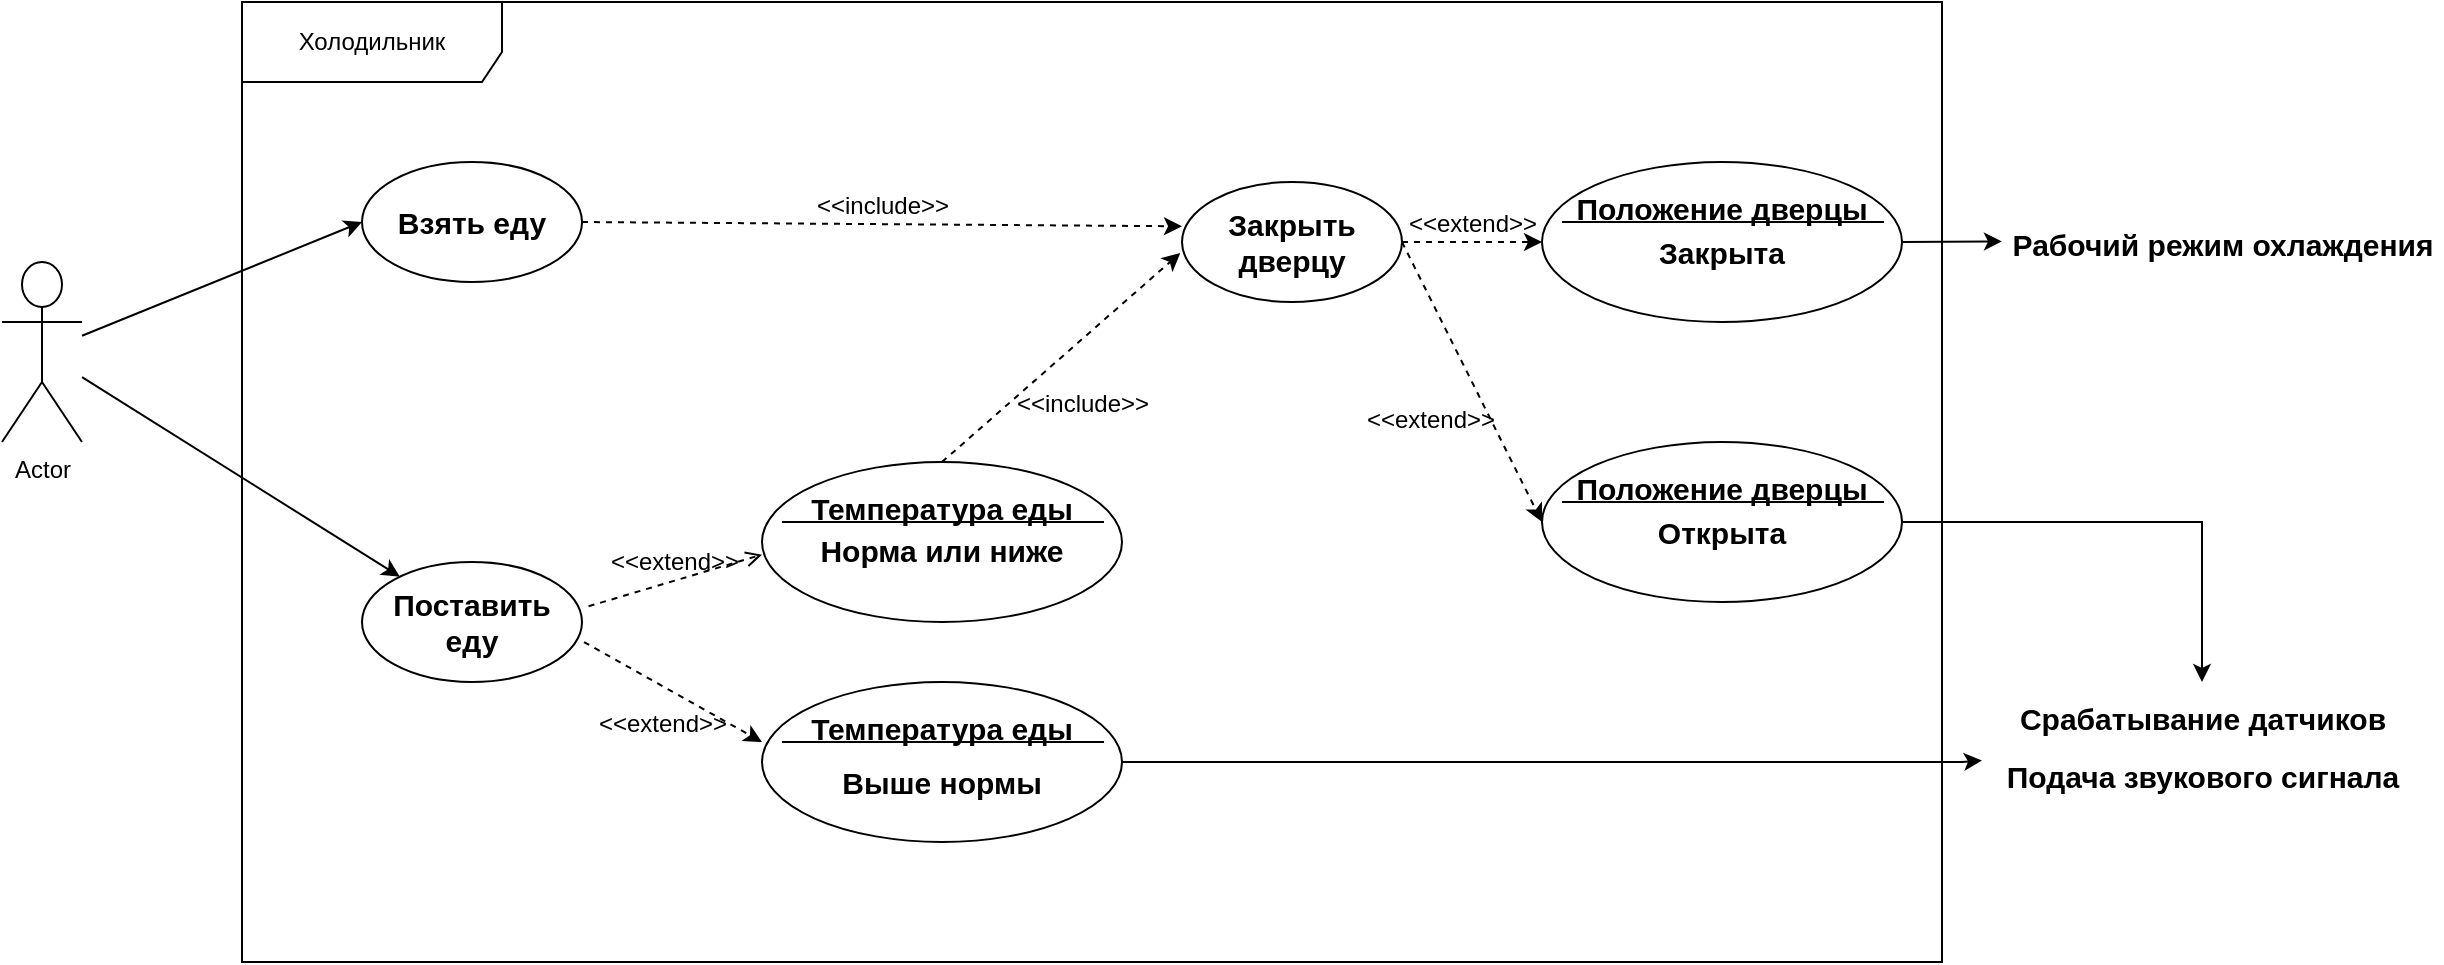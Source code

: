 <mxfile version="24.2.3" type="device">
  <diagram name="Страница — 1" id="9CHxYlT7f6fjbmkqWS6c">
    <mxGraphModel dx="2022" dy="622" grid="1" gridSize="10" guides="1" tooltips="1" connect="1" arrows="1" fold="1" page="1" pageScale="1" pageWidth="827" pageHeight="1169" math="0" shadow="0">
      <root>
        <mxCell id="0" />
        <mxCell id="1" parent="0" />
        <mxCell id="AEjTyu3hj82j_njm7Lgx-1" value="Холодильник" style="shape=umlFrame;whiteSpace=wrap;html=1;pointerEvents=0;width=130;height=40;" vertex="1" parent="1">
          <mxGeometry x="100" y="170" width="850" height="480" as="geometry" />
        </mxCell>
        <mxCell id="AEjTyu3hj82j_njm7Lgx-8" style="rounded=1;orthogonalLoop=1;jettySize=auto;html=1;entryX=0;entryY=0.5;entryDx=0;entryDy=0;" edge="1" parent="1" source="AEjTyu3hj82j_njm7Lgx-2" target="AEjTyu3hj82j_njm7Lgx-7">
          <mxGeometry relative="1" as="geometry" />
        </mxCell>
        <mxCell id="AEjTyu3hj82j_njm7Lgx-10" style="rounded=0;orthogonalLoop=1;jettySize=auto;html=1;" edge="1" parent="1" source="AEjTyu3hj82j_njm7Lgx-2" target="AEjTyu3hj82j_njm7Lgx-9">
          <mxGeometry relative="1" as="geometry" />
        </mxCell>
        <mxCell id="AEjTyu3hj82j_njm7Lgx-2" value="Actor" style="shape=umlActor;verticalLabelPosition=bottom;verticalAlign=top;html=1;" vertex="1" parent="1">
          <mxGeometry x="-20" y="300" width="40" height="90" as="geometry" />
        </mxCell>
        <mxCell id="AEjTyu3hj82j_njm7Lgx-7" value="&lt;b&gt;&lt;font style=&quot;font-size: 15px;&quot;&gt;Взять еду&lt;/font&gt;&lt;/b&gt;" style="ellipse;whiteSpace=wrap;html=1;" vertex="1" parent="1">
          <mxGeometry x="160" y="250" width="110" height="60" as="geometry" />
        </mxCell>
        <mxCell id="AEjTyu3hj82j_njm7Lgx-9" value="&lt;b&gt;&lt;font style=&quot;font-size: 15px;&quot;&gt;Поставить еду&lt;/font&gt;&lt;/b&gt;" style="ellipse;whiteSpace=wrap;html=1;" vertex="1" parent="1">
          <mxGeometry x="160" y="450" width="110" height="60" as="geometry" />
        </mxCell>
        <mxCell id="AEjTyu3hj82j_njm7Lgx-12" value="" style="shape=ellipse;container=1;horizontal=1;horizontalStack=0;resizeParent=1;resizeParentMax=0;resizeLast=0;html=1;dashed=0;collapsible=0;" vertex="1" parent="1">
          <mxGeometry x="360" y="510" width="180" height="80" as="geometry" />
        </mxCell>
        <mxCell id="AEjTyu3hj82j_njm7Lgx-13" value="Температура еды" style="html=1;strokeColor=none;fillColor=none;align=center;verticalAlign=middle;rotatable=0;whiteSpace=wrap;fontSize=15;fontStyle=1" vertex="1" parent="AEjTyu3hj82j_njm7Lgx-12">
          <mxGeometry y="13.333" width="180" height="20" as="geometry" />
        </mxCell>
        <mxCell id="AEjTyu3hj82j_njm7Lgx-14" value="" style="line;strokeWidth=1;fillColor=none;rotatable=0;labelPosition=right;points=[];portConstraint=eastwest;dashed=0;resizeWidth=1;" vertex="1" parent="AEjTyu3hj82j_njm7Lgx-12">
          <mxGeometry x="10" y="26.667" width="161" height="6.667" as="geometry" />
        </mxCell>
        <mxCell id="AEjTyu3hj82j_njm7Lgx-15" value="Выше нормы" style="text;html=1;align=center;verticalAlign=middle;rotatable=0;fillColor=none;strokeColor=none;whiteSpace=wrap;fontSize=15;fontStyle=1" vertex="1" parent="AEjTyu3hj82j_njm7Lgx-12">
          <mxGeometry y="40" width="180" height="20" as="geometry" />
        </mxCell>
        <mxCell id="AEjTyu3hj82j_njm7Lgx-19" value="&amp;lt;&amp;lt;extend&amp;gt;&amp;gt;" style="html=1;verticalAlign=bottom;labelBackgroundColor=none;endArrow=classic;endFill=1;dashed=1;rounded=0;exitX=1.009;exitY=0.667;exitDx=0;exitDy=0;exitPerimeter=0;fontSize=12;" edge="1" parent="1" source="AEjTyu3hj82j_njm7Lgx-9">
          <mxGeometry x="0.143" y="-24" width="160" relative="1" as="geometry">
            <mxPoint x="200" y="540" as="sourcePoint" />
            <mxPoint x="360" y="540" as="targetPoint" />
            <mxPoint as="offset" />
          </mxGeometry>
        </mxCell>
        <mxCell id="AEjTyu3hj82j_njm7Lgx-20" value="" style="shape=ellipse;container=1;horizontal=1;horizontalStack=0;resizeParent=1;resizeParentMax=0;resizeLast=0;html=1;dashed=0;collapsible=0;" vertex="1" parent="1">
          <mxGeometry x="360" y="400" width="180" height="80" as="geometry" />
        </mxCell>
        <mxCell id="AEjTyu3hj82j_njm7Lgx-21" value="Температура еды" style="html=1;strokeColor=none;fillColor=none;align=center;verticalAlign=middle;rotatable=0;whiteSpace=wrap;fontSize=15;fontStyle=1" vertex="1" parent="AEjTyu3hj82j_njm7Lgx-20">
          <mxGeometry y="13.333" width="180" height="20" as="geometry" />
        </mxCell>
        <mxCell id="AEjTyu3hj82j_njm7Lgx-22" value="" style="line;strokeWidth=1;fillColor=none;rotatable=0;labelPosition=right;points=[];portConstraint=eastwest;dashed=0;resizeWidth=1;" vertex="1" parent="AEjTyu3hj82j_njm7Lgx-20">
          <mxGeometry x="10" y="26.667" width="161" height="6.667" as="geometry" />
        </mxCell>
        <mxCell id="AEjTyu3hj82j_njm7Lgx-23" value="Норма или ниже" style="text;html=1;align=center;verticalAlign=middle;rotatable=0;fillColor=none;strokeColor=none;whiteSpace=wrap;fontSize=15;fontStyle=1" vertex="1" parent="AEjTyu3hj82j_njm7Lgx-20">
          <mxGeometry y="40" width="180" height="7" as="geometry" />
        </mxCell>
        <mxCell id="AEjTyu3hj82j_njm7Lgx-24" value="&amp;lt;&amp;lt;extend&amp;gt;&amp;gt;" style="html=1;verticalAlign=bottom;labelBackgroundColor=none;endArrow=open;endFill=0;dashed=1;rounded=0;entryX=0;entryY=0.579;entryDx=0;entryDy=0;entryPerimeter=0;exitX=1.03;exitY=0.369;exitDx=0;exitDy=0;exitPerimeter=0;fontSize=12;" edge="1" parent="1" source="AEjTyu3hj82j_njm7Lgx-9" target="AEjTyu3hj82j_njm7Lgx-20">
          <mxGeometry width="160" relative="1" as="geometry">
            <mxPoint x="280" y="470" as="sourcePoint" />
            <mxPoint x="400" y="500" as="targetPoint" />
          </mxGeometry>
        </mxCell>
        <mxCell id="AEjTyu3hj82j_njm7Lgx-25" value="&lt;b&gt;&lt;font style=&quot;font-size: 15px;&quot;&gt;Закрыть дверцу&lt;/font&gt;&lt;/b&gt;" style="ellipse;whiteSpace=wrap;html=1;" vertex="1" parent="1">
          <mxGeometry x="570" y="260" width="110" height="60" as="geometry" />
        </mxCell>
        <mxCell id="AEjTyu3hj82j_njm7Lgx-26" value="&amp;lt;&amp;lt;include&amp;gt;&amp;gt;" style="html=1;verticalAlign=bottom;labelBackgroundColor=none;endArrow=classic;endFill=1;dashed=1;rounded=0;exitX=1;exitY=0.5;exitDx=0;exitDy=0;entryX=0;entryY=0.369;entryDx=0;entryDy=0;entryPerimeter=0;fontSize=12;" edge="1" parent="1" source="AEjTyu3hj82j_njm7Lgx-7" target="AEjTyu3hj82j_njm7Lgx-25">
          <mxGeometry width="160" relative="1" as="geometry">
            <mxPoint x="280" y="440" as="sourcePoint" />
            <mxPoint x="440" y="440" as="targetPoint" />
          </mxGeometry>
        </mxCell>
        <mxCell id="AEjTyu3hj82j_njm7Lgx-27" value="&amp;lt;&amp;lt;include&amp;gt;&amp;gt;" style="html=1;verticalAlign=bottom;labelBackgroundColor=none;endArrow=classic;endFill=1;dashed=1;rounded=0;exitX=0.5;exitY=0;exitDx=0;exitDy=0;entryX=-0.008;entryY=0.592;entryDx=0;entryDy=0;entryPerimeter=0;fontSize=12;" edge="1" parent="1" source="AEjTyu3hj82j_njm7Lgx-20" target="AEjTyu3hj82j_njm7Lgx-25">
          <mxGeometry x="-0.169" y="-31" width="160" relative="1" as="geometry">
            <mxPoint x="280" y="440" as="sourcePoint" />
            <mxPoint x="440" y="440" as="targetPoint" />
            <mxPoint as="offset" />
          </mxGeometry>
        </mxCell>
        <mxCell id="AEjTyu3hj82j_njm7Lgx-28" value="" style="shape=ellipse;container=1;horizontal=1;horizontalStack=0;resizeParent=1;resizeParentMax=0;resizeLast=0;html=1;dashed=0;collapsible=0;" vertex="1" parent="1">
          <mxGeometry x="750" y="390" width="180" height="80" as="geometry" />
        </mxCell>
        <mxCell id="AEjTyu3hj82j_njm7Lgx-29" value="Положение дверцы" style="html=1;strokeColor=none;fillColor=none;align=center;verticalAlign=middle;rotatable=0;whiteSpace=wrap;fontSize=15;fontStyle=1" vertex="1" parent="AEjTyu3hj82j_njm7Lgx-28">
          <mxGeometry y="13.333" width="180" height="20" as="geometry" />
        </mxCell>
        <mxCell id="AEjTyu3hj82j_njm7Lgx-30" value="" style="line;strokeWidth=1;fillColor=none;rotatable=0;labelPosition=right;points=[];portConstraint=eastwest;dashed=0;resizeWidth=1;" vertex="1" parent="AEjTyu3hj82j_njm7Lgx-28">
          <mxGeometry x="10" y="26.667" width="161" height="6.667" as="geometry" />
        </mxCell>
        <mxCell id="AEjTyu3hj82j_njm7Lgx-31" value="Открыта" style="text;html=1;align=center;verticalAlign=middle;rotatable=0;fillColor=none;strokeColor=none;whiteSpace=wrap;fontSize=15;fontStyle=1" vertex="1" parent="AEjTyu3hj82j_njm7Lgx-28">
          <mxGeometry y="40" width="180" height="10" as="geometry" />
        </mxCell>
        <mxCell id="AEjTyu3hj82j_njm7Lgx-32" value="" style="shape=ellipse;container=1;horizontal=1;horizontalStack=0;resizeParent=1;resizeParentMax=0;resizeLast=0;html=1;dashed=0;collapsible=0;" vertex="1" parent="1">
          <mxGeometry x="750" y="250" width="180" height="80" as="geometry" />
        </mxCell>
        <mxCell id="AEjTyu3hj82j_njm7Lgx-33" value="Положение дверцы" style="html=1;strokeColor=none;fillColor=none;align=center;verticalAlign=middle;rotatable=0;whiteSpace=wrap;fontSize=15;fontStyle=1" vertex="1" parent="AEjTyu3hj82j_njm7Lgx-32">
          <mxGeometry y="13.333" width="180" height="20" as="geometry" />
        </mxCell>
        <mxCell id="AEjTyu3hj82j_njm7Lgx-34" value="" style="line;strokeWidth=1;fillColor=none;rotatable=0;labelPosition=right;points=[];portConstraint=eastwest;dashed=0;resizeWidth=1;" vertex="1" parent="AEjTyu3hj82j_njm7Lgx-32">
          <mxGeometry x="10" y="26.667" width="161" height="6.667" as="geometry" />
        </mxCell>
        <mxCell id="AEjTyu3hj82j_njm7Lgx-35" value="Закрыта" style="text;html=1;align=center;verticalAlign=middle;rotatable=0;fillColor=none;strokeColor=none;whiteSpace=wrap;fontSize=15;fontStyle=1" vertex="1" parent="AEjTyu3hj82j_njm7Lgx-32">
          <mxGeometry y="40" width="180" height="10" as="geometry" />
        </mxCell>
        <mxCell id="AEjTyu3hj82j_njm7Lgx-36" value="&amp;lt;&amp;lt;extend&amp;gt;&amp;gt;" style="html=1;verticalAlign=bottom;labelBackgroundColor=none;endArrow=classic;endFill=1;dashed=1;rounded=0;exitX=1;exitY=0.5;exitDx=0;exitDy=0;entryX=0;entryY=0;entryDx=0;entryDy=0;fontSize=12;" edge="1" parent="1" source="AEjTyu3hj82j_njm7Lgx-25" target="AEjTyu3hj82j_njm7Lgx-35">
          <mxGeometry width="160" relative="1" as="geometry">
            <mxPoint x="430" y="440" as="sourcePoint" />
            <mxPoint x="590" y="440" as="targetPoint" />
          </mxGeometry>
        </mxCell>
        <mxCell id="AEjTyu3hj82j_njm7Lgx-37" value="&amp;lt;&amp;lt;extend&amp;gt;&amp;gt;" style="html=1;verticalAlign=bottom;labelBackgroundColor=none;endArrow=classic;endFill=1;dashed=1;rounded=0;entryX=0;entryY=0;entryDx=0;entryDy=0;fontSize=12;" edge="1" parent="1" target="AEjTyu3hj82j_njm7Lgx-31">
          <mxGeometry x="0.2" y="-31" width="160" relative="1" as="geometry">
            <mxPoint x="680" y="290" as="sourcePoint" />
            <mxPoint x="590" y="440" as="targetPoint" />
            <mxPoint as="offset" />
          </mxGeometry>
        </mxCell>
        <mxCell id="AEjTyu3hj82j_njm7Lgx-38" value="&lt;span style=&quot;&quot;&gt;&lt;font style=&quot;font-size: 15px;&quot;&gt;Рабочий режим охлаждения&lt;/font&gt;&lt;/span&gt;" style="text;strokeColor=none;fillColor=none;html=1;fontSize=24;fontStyle=1;verticalAlign=middle;align=center;" vertex="1" parent="1">
          <mxGeometry x="980" y="270" width="220" height="38" as="geometry" />
        </mxCell>
        <mxCell id="AEjTyu3hj82j_njm7Lgx-39" value="" style="endArrow=classic;html=1;rounded=0;exitX=1;exitY=0;exitDx=0;exitDy=0;" edge="1" parent="1" source="AEjTyu3hj82j_njm7Lgx-35" target="AEjTyu3hj82j_njm7Lgx-38">
          <mxGeometry width="50" height="50" relative="1" as="geometry">
            <mxPoint x="560" y="460" as="sourcePoint" />
            <mxPoint x="610" y="410" as="targetPoint" />
          </mxGeometry>
        </mxCell>
        <mxCell id="AEjTyu3hj82j_njm7Lgx-40" value="&lt;span style=&quot;&quot;&gt;&lt;font style=&quot;font-size: 15px;&quot;&gt;Срабатывание датчиков&lt;/font&gt;&lt;/span&gt;&lt;div&gt;&lt;span style=&quot;font-size: 15px;&quot;&gt;Подача звукового сигнала&lt;/span&gt;&lt;/div&gt;" style="text;strokeColor=none;fillColor=none;html=1;fontSize=24;fontStyle=1;verticalAlign=middle;align=center;" vertex="1" parent="1">
          <mxGeometry x="970" y="520" width="220" height="39" as="geometry" />
        </mxCell>
        <mxCell id="AEjTyu3hj82j_njm7Lgx-41" style="edgeStyle=orthogonalEdgeStyle;rounded=0;orthogonalLoop=1;jettySize=auto;html=1;exitX=1;exitY=0;exitDx=0;exitDy=0;entryX=0;entryY=0.75;entryDx=0;entryDy=0;" edge="1" parent="1" source="AEjTyu3hj82j_njm7Lgx-15" target="AEjTyu3hj82j_njm7Lgx-40">
          <mxGeometry relative="1" as="geometry">
            <mxPoint x="890" y="550" as="targetPoint" />
            <Array as="points">
              <mxPoint x="960" y="550" />
              <mxPoint x="960" y="549" />
            </Array>
          </mxGeometry>
        </mxCell>
        <mxCell id="AEjTyu3hj82j_njm7Lgx-42" value="" style="endArrow=classic;html=1;rounded=0;exitX=1;exitY=0;exitDx=0;exitDy=0;edgeStyle=orthogonalEdgeStyle;" edge="1" parent="1" source="AEjTyu3hj82j_njm7Lgx-31">
          <mxGeometry width="50" height="50" relative="1" as="geometry">
            <mxPoint x="580" y="460" as="sourcePoint" />
            <mxPoint x="1080" y="510" as="targetPoint" />
            <Array as="points">
              <mxPoint x="1080" y="430" />
            </Array>
          </mxGeometry>
        </mxCell>
      </root>
    </mxGraphModel>
  </diagram>
</mxfile>
